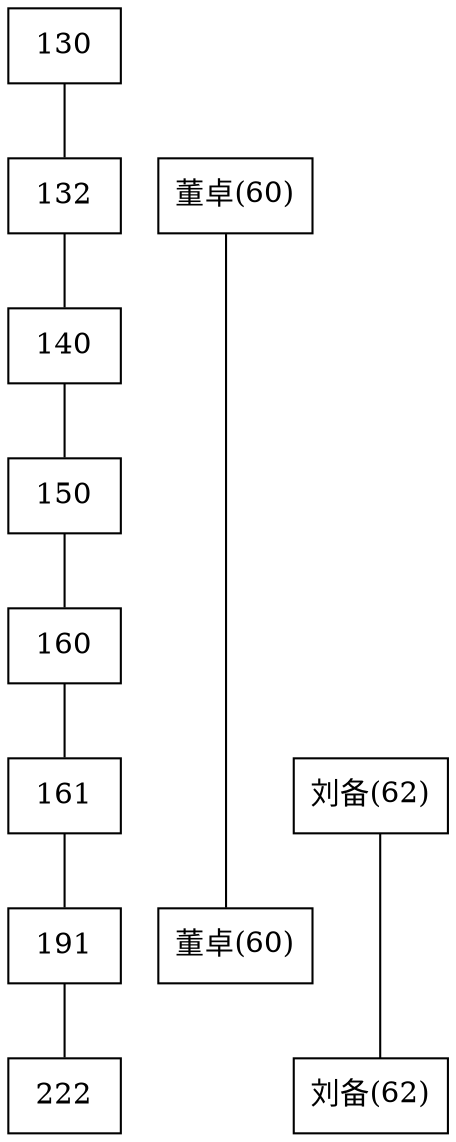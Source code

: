 digraph g {

    edge [dir=none];
	node [shape=plaintext];
	graph [ splines="ortho"; dpi = 300; fontname="SimHei"];
	//rankdir="LR";
    //rotate=90;


    node [shape = box];
    rank=same;
    {132 dongzhuo;}
    {161 liubei}
    {191;dongzhuoe;}
    {222 liubeie;}

    130->132;
    132->140;
    140->150;
    150->160;
    160->161;
    161->191;
    191->222;


    dongzhuo->dongzhuoe;
    liubei->liubeie;

   	dongzhuo,dongzhuoe[label="董卓(60)"];
    liubei,liubeie[label="刘备(62)"];

//   	dongzhuoe[style=invis];
    //liubeie[style=invis];

}
